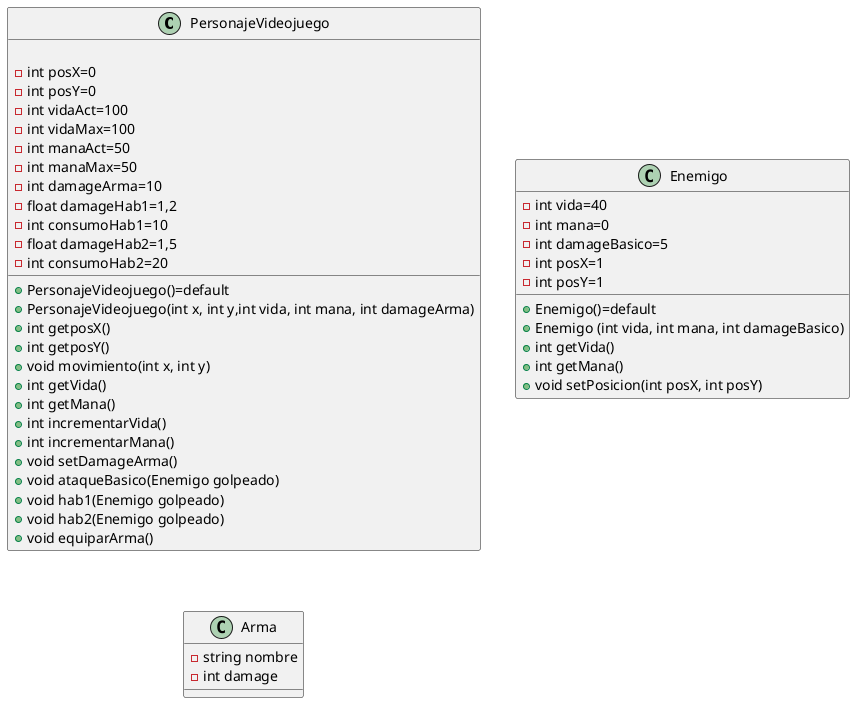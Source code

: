 @startuml

class PersonajeVideojuego{

    +PersonajeVideojuego()=default
    +PersonajeVideojuego(int x, int y,int vida, int mana, int damageArma)
    +int getposX()
    +int getposY()
    +void movimiento(int x, int y)
    +int getVida()
    +int getMana()
    +int incrementarVida()
    +int incrementarMana()
    +void setDamageArma()
    +void ataqueBasico(Enemigo golpeado)
    +void hab1(Enemigo golpeado)
    +void hab2(Enemigo golpeado)
    +void equiparArma()
    
    -int posX=0
    -int posY=0
    -int vidaAct=100
    -int vidaMax=100
    -int manaAct=50
    -int manaMax=50
    -int damageArma=10
    -float damageHab1=1,2
    -int consumoHab1=10
    -float damageHab2=1,5
    -int consumoHab2=20
}

class Enemigo{
    +Enemigo()=default
    +Enemigo (int vida, int mana, int damageBasico)
    +int getVida()
    +int getMana()
    +void setPosicion(int posX, int posY)

    -int vida=40
    -int mana=0
    -int damageBasico=5
    -int posX=1
    -int posY=1
}

class Arma{
    -string nombre
    -int damage
}

@enduml